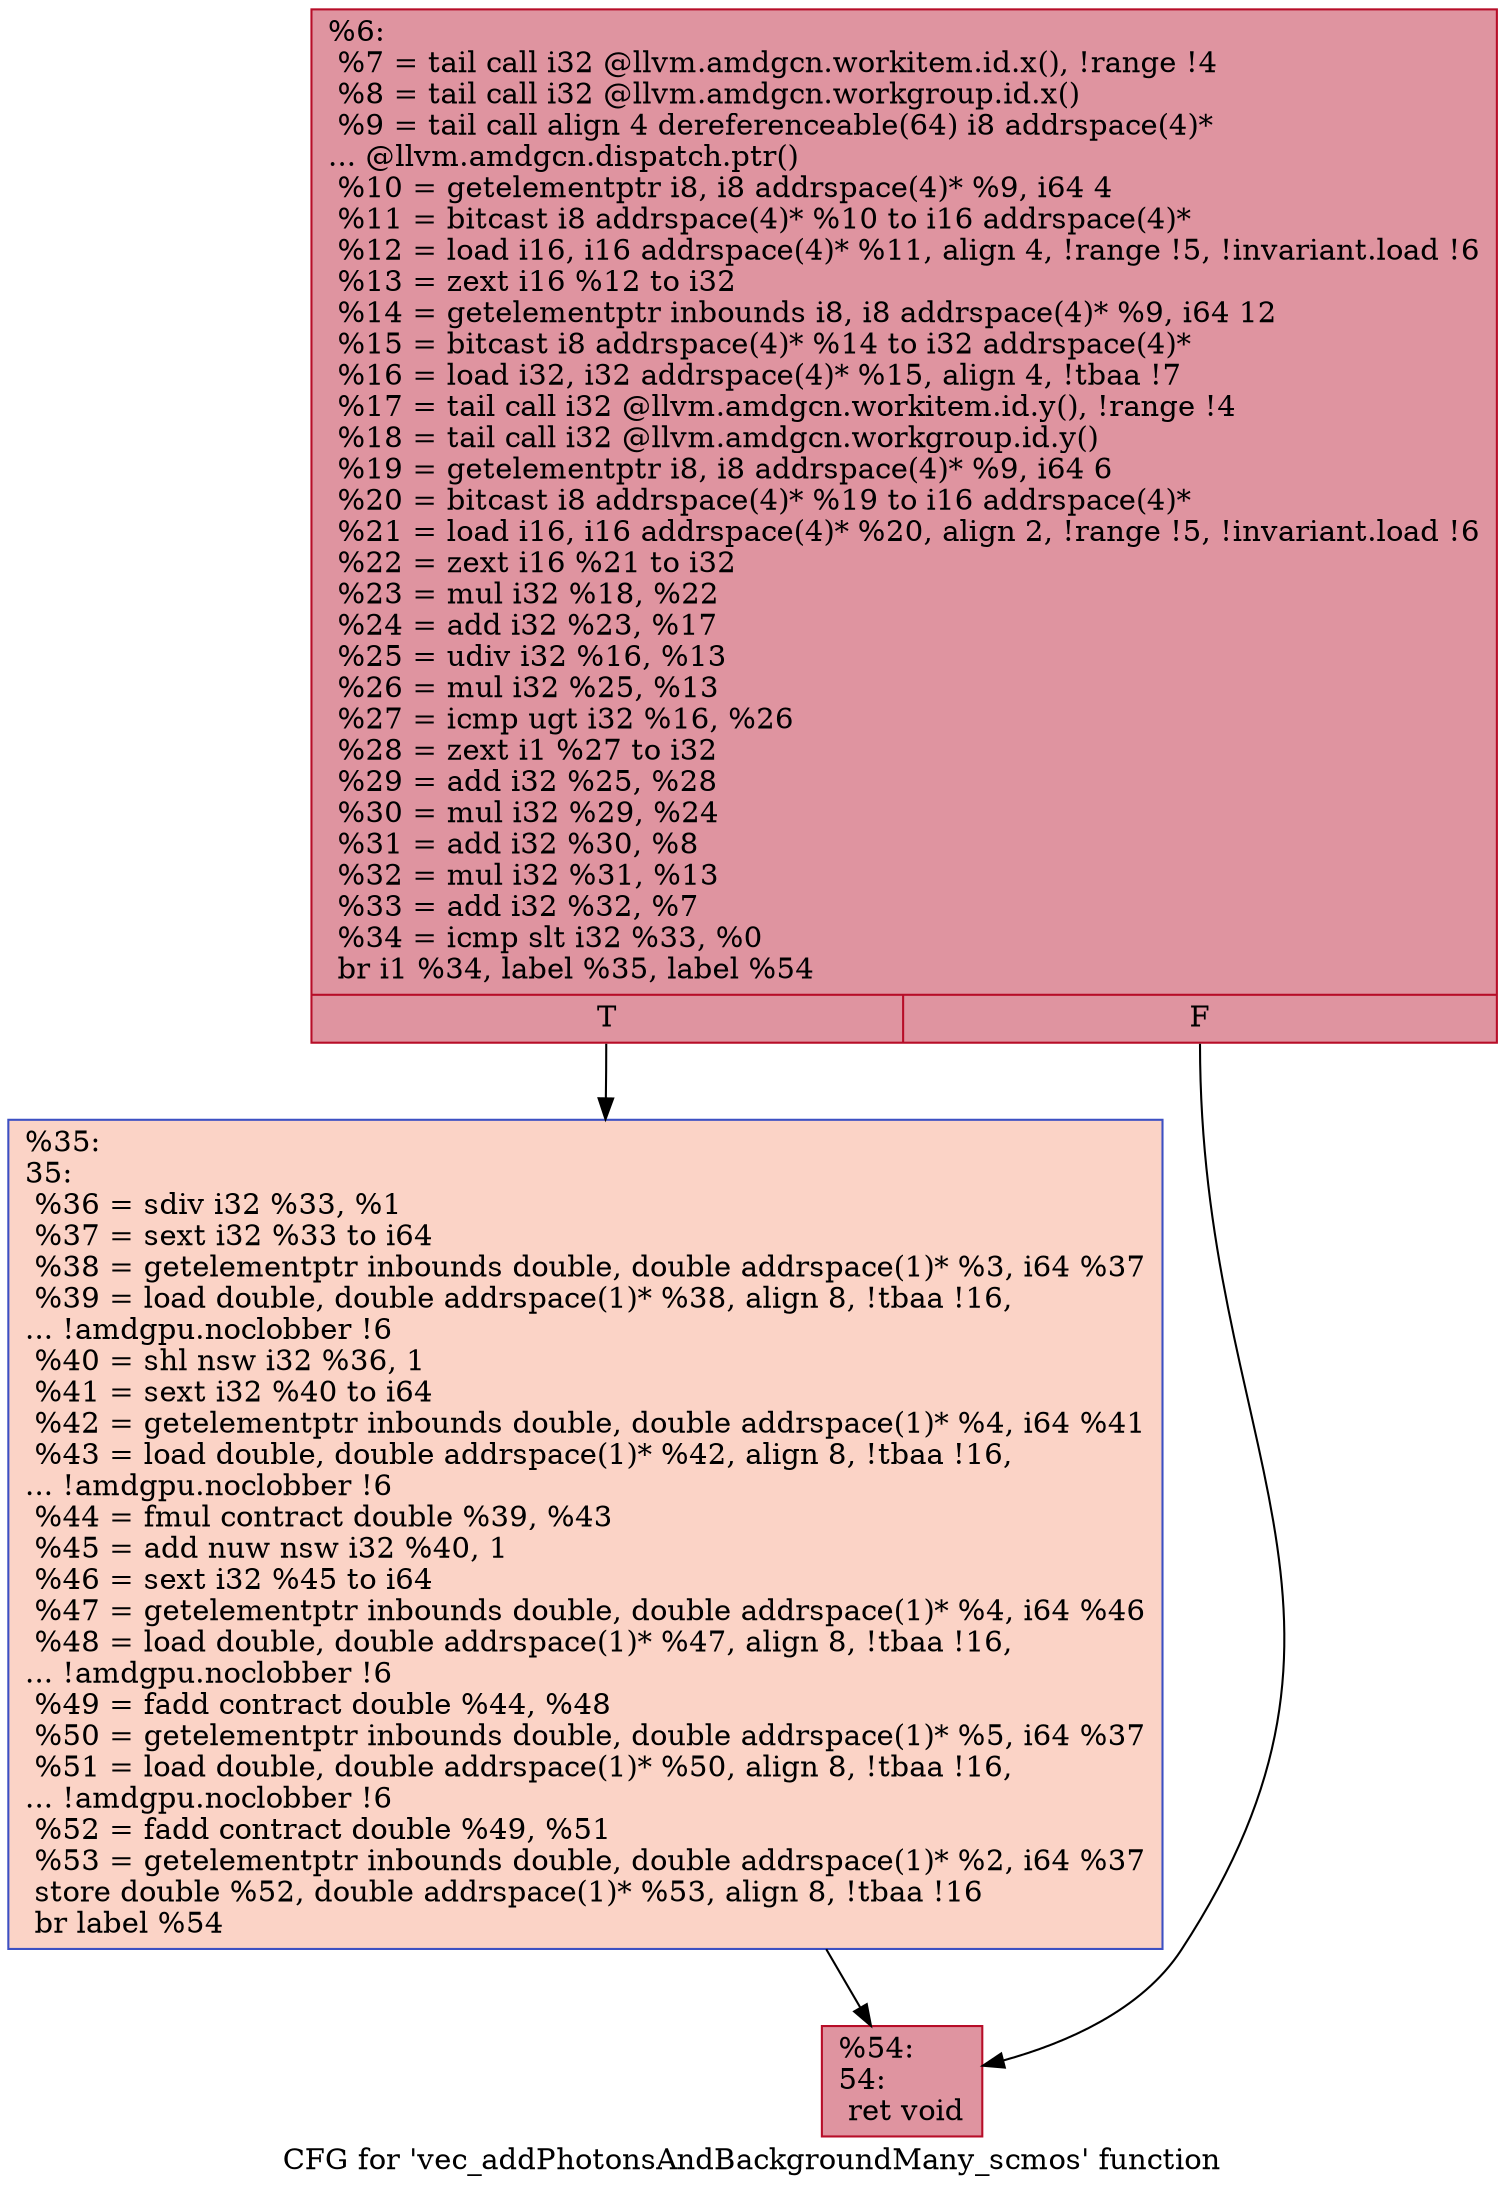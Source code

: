 digraph "CFG for 'vec_addPhotonsAndBackgroundMany_scmos' function" {
	label="CFG for 'vec_addPhotonsAndBackgroundMany_scmos' function";

	Node0x6224a30 [shape=record,color="#b70d28ff", style=filled, fillcolor="#b70d2870",label="{%6:\l  %7 = tail call i32 @llvm.amdgcn.workitem.id.x(), !range !4\l  %8 = tail call i32 @llvm.amdgcn.workgroup.id.x()\l  %9 = tail call align 4 dereferenceable(64) i8 addrspace(4)*\l... @llvm.amdgcn.dispatch.ptr()\l  %10 = getelementptr i8, i8 addrspace(4)* %9, i64 4\l  %11 = bitcast i8 addrspace(4)* %10 to i16 addrspace(4)*\l  %12 = load i16, i16 addrspace(4)* %11, align 4, !range !5, !invariant.load !6\l  %13 = zext i16 %12 to i32\l  %14 = getelementptr inbounds i8, i8 addrspace(4)* %9, i64 12\l  %15 = bitcast i8 addrspace(4)* %14 to i32 addrspace(4)*\l  %16 = load i32, i32 addrspace(4)* %15, align 4, !tbaa !7\l  %17 = tail call i32 @llvm.amdgcn.workitem.id.y(), !range !4\l  %18 = tail call i32 @llvm.amdgcn.workgroup.id.y()\l  %19 = getelementptr i8, i8 addrspace(4)* %9, i64 6\l  %20 = bitcast i8 addrspace(4)* %19 to i16 addrspace(4)*\l  %21 = load i16, i16 addrspace(4)* %20, align 2, !range !5, !invariant.load !6\l  %22 = zext i16 %21 to i32\l  %23 = mul i32 %18, %22\l  %24 = add i32 %23, %17\l  %25 = udiv i32 %16, %13\l  %26 = mul i32 %25, %13\l  %27 = icmp ugt i32 %16, %26\l  %28 = zext i1 %27 to i32\l  %29 = add i32 %25, %28\l  %30 = mul i32 %29, %24\l  %31 = add i32 %30, %8\l  %32 = mul i32 %31, %13\l  %33 = add i32 %32, %7\l  %34 = icmp slt i32 %33, %0\l  br i1 %34, label %35, label %54\l|{<s0>T|<s1>F}}"];
	Node0x6224a30:s0 -> Node0x6226af0;
	Node0x6224a30:s1 -> Node0x6228c00;
	Node0x6226af0 [shape=record,color="#3d50c3ff", style=filled, fillcolor="#f59c7d70",label="{%35:\l35:                                               \l  %36 = sdiv i32 %33, %1\l  %37 = sext i32 %33 to i64\l  %38 = getelementptr inbounds double, double addrspace(1)* %3, i64 %37\l  %39 = load double, double addrspace(1)* %38, align 8, !tbaa !16,\l... !amdgpu.noclobber !6\l  %40 = shl nsw i32 %36, 1\l  %41 = sext i32 %40 to i64\l  %42 = getelementptr inbounds double, double addrspace(1)* %4, i64 %41\l  %43 = load double, double addrspace(1)* %42, align 8, !tbaa !16,\l... !amdgpu.noclobber !6\l  %44 = fmul contract double %39, %43\l  %45 = add nuw nsw i32 %40, 1\l  %46 = sext i32 %45 to i64\l  %47 = getelementptr inbounds double, double addrspace(1)* %4, i64 %46\l  %48 = load double, double addrspace(1)* %47, align 8, !tbaa !16,\l... !amdgpu.noclobber !6\l  %49 = fadd contract double %44, %48\l  %50 = getelementptr inbounds double, double addrspace(1)* %5, i64 %37\l  %51 = load double, double addrspace(1)* %50, align 8, !tbaa !16,\l... !amdgpu.noclobber !6\l  %52 = fadd contract double %49, %51\l  %53 = getelementptr inbounds double, double addrspace(1)* %2, i64 %37\l  store double %52, double addrspace(1)* %53, align 8, !tbaa !16\l  br label %54\l}"];
	Node0x6226af0 -> Node0x6228c00;
	Node0x6228c00 [shape=record,color="#b70d28ff", style=filled, fillcolor="#b70d2870",label="{%54:\l54:                                               \l  ret void\l}"];
}
